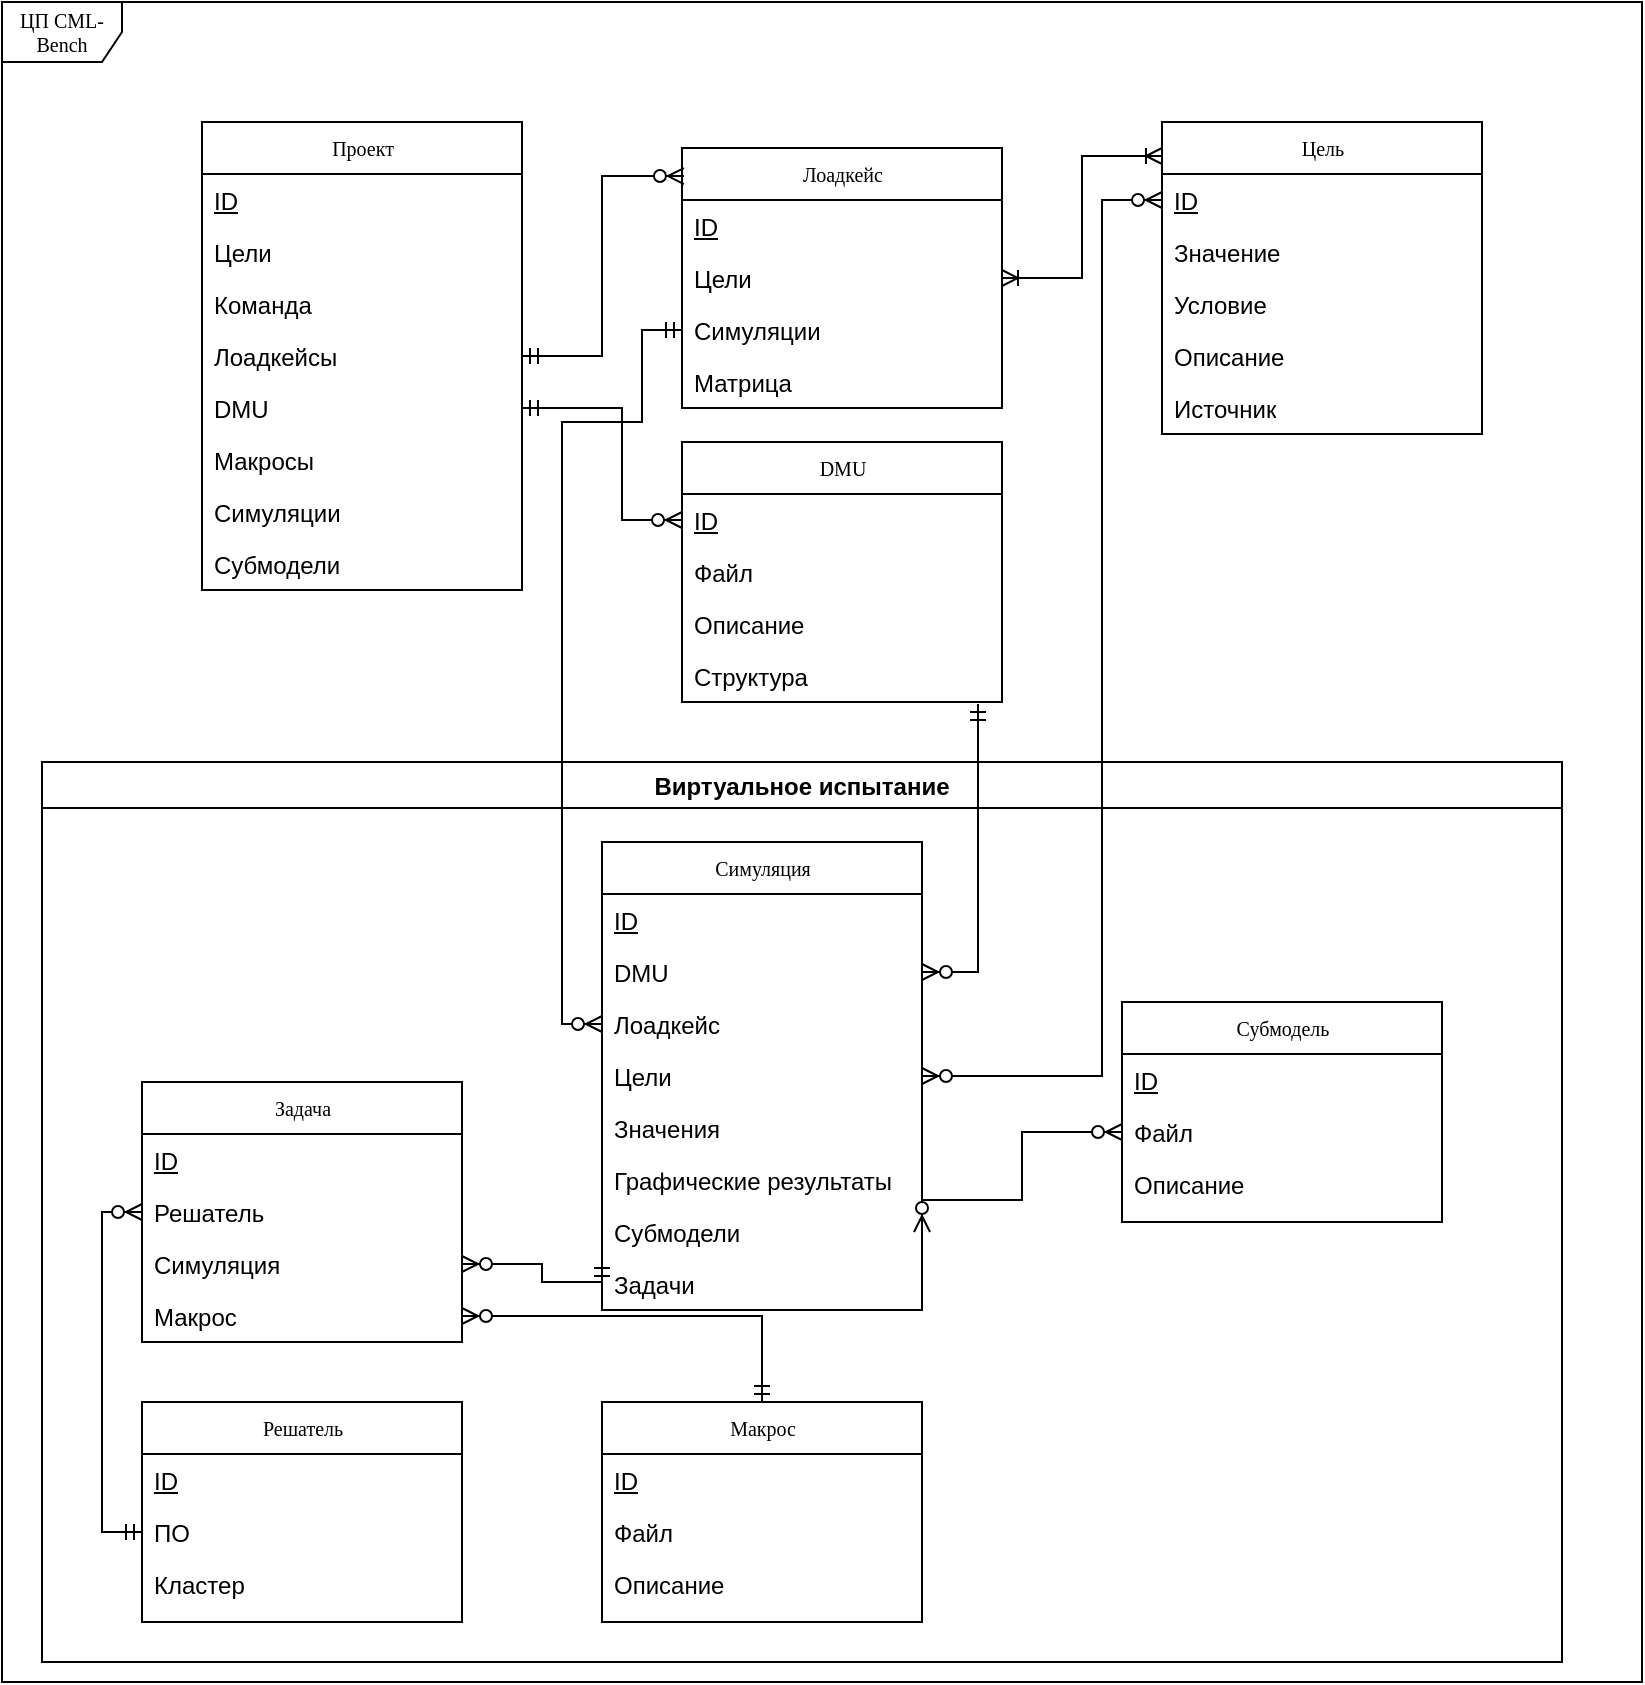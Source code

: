 <mxfile version="15.1.1" type="github">
  <diagram name="Page-1" id="c4acf3e9-155e-7222-9cf6-157b1a14988f">
    <mxGraphModel dx="1022" dy="379" grid="1" gridSize="10" guides="1" tooltips="1" connect="1" arrows="1" fold="1" page="1" pageScale="1" pageWidth="850" pageHeight="1100" background="none" math="0" shadow="0">
      <root>
        <mxCell id="0" />
        <mxCell id="1" parent="0" />
        <mxCell id="17acba5748e5396b-1" value="ЦП CML-Bench" style="shape=umlFrame;whiteSpace=wrap;html=1;rounded=0;shadow=0;comic=0;labelBackgroundColor=none;strokeWidth=1;fontFamily=Verdana;fontSize=10;align=center;" parent="1" vertex="1">
          <mxGeometry x="20" y="20" width="820" height="840" as="geometry" />
        </mxCell>
        <mxCell id="17acba5748e5396b-20" value="Проект" style="swimlane;html=1;fontStyle=0;childLayout=stackLayout;horizontal=1;startSize=26;fillColor=none;horizontalStack=0;resizeParent=1;resizeLast=0;collapsible=1;marginBottom=0;swimlaneFillColor=#ffffff;rounded=0;shadow=0;comic=0;labelBackgroundColor=none;strokeWidth=1;fontFamily=Verdana;fontSize=10;align=center;" parent="1" vertex="1">
          <mxGeometry x="120" y="80" width="160" height="234" as="geometry" />
        </mxCell>
        <mxCell id="17acba5748e5396b-21" value="&lt;u&gt;ID&lt;/u&gt;" style="text;html=1;strokeColor=none;fillColor=none;align=left;verticalAlign=top;spacingLeft=4;spacingRight=4;whiteSpace=wrap;overflow=hidden;rotatable=0;points=[[0,0.5],[1,0.5]];portConstraint=eastwest;" parent="17acba5748e5396b-20" vertex="1">
          <mxGeometry y="26" width="160" height="26" as="geometry" />
        </mxCell>
        <mxCell id="17acba5748e5396b-24" value="Цели" style="text;html=1;strokeColor=none;fillColor=none;align=left;verticalAlign=top;spacingLeft=4;spacingRight=4;whiteSpace=wrap;overflow=hidden;rotatable=0;points=[[0,0.5],[1,0.5]];portConstraint=eastwest;" parent="17acba5748e5396b-20" vertex="1">
          <mxGeometry y="52" width="160" height="26" as="geometry" />
        </mxCell>
        <mxCell id="17acba5748e5396b-26" value="Команда" style="text;html=1;strokeColor=none;fillColor=none;align=left;verticalAlign=top;spacingLeft=4;spacingRight=4;whiteSpace=wrap;overflow=hidden;rotatable=0;points=[[0,0.5],[1,0.5]];portConstraint=eastwest;" parent="17acba5748e5396b-20" vertex="1">
          <mxGeometry y="78" width="160" height="26" as="geometry" />
        </mxCell>
        <mxCell id="xavvgCXxZECYuFmeVvqC-18" value="Лоадкейсы" style="text;html=1;strokeColor=none;fillColor=none;align=left;verticalAlign=top;spacingLeft=4;spacingRight=4;whiteSpace=wrap;overflow=hidden;rotatable=0;points=[[0,0.5],[1,0.5]];portConstraint=eastwest;" vertex="1" parent="17acba5748e5396b-20">
          <mxGeometry y="104" width="160" height="26" as="geometry" />
        </mxCell>
        <mxCell id="xavvgCXxZECYuFmeVvqC-1" value="DMU" style="text;html=1;strokeColor=none;fillColor=none;align=left;verticalAlign=top;spacingLeft=4;spacingRight=4;whiteSpace=wrap;overflow=hidden;rotatable=0;points=[[0,0.5],[1,0.5]];portConstraint=eastwest;" vertex="1" parent="17acba5748e5396b-20">
          <mxGeometry y="130" width="160" height="26" as="geometry" />
        </mxCell>
        <mxCell id="xavvgCXxZECYuFmeVvqC-2" value="Макросы" style="text;html=1;strokeColor=none;fillColor=none;align=left;verticalAlign=top;spacingLeft=4;spacingRight=4;whiteSpace=wrap;overflow=hidden;rotatable=0;points=[[0,0.5],[1,0.5]];portConstraint=eastwest;" vertex="1" parent="17acba5748e5396b-20">
          <mxGeometry y="156" width="160" height="26" as="geometry" />
        </mxCell>
        <mxCell id="xavvgCXxZECYuFmeVvqC-3" value="Симуляции" style="text;html=1;strokeColor=none;fillColor=none;align=left;verticalAlign=top;spacingLeft=4;spacingRight=4;whiteSpace=wrap;overflow=hidden;rotatable=0;points=[[0,0.5],[1,0.5]];portConstraint=eastwest;" vertex="1" parent="17acba5748e5396b-20">
          <mxGeometry y="182" width="160" height="26" as="geometry" />
        </mxCell>
        <mxCell id="xavvgCXxZECYuFmeVvqC-4" value="Субмодели" style="text;html=1;strokeColor=none;fillColor=none;align=left;verticalAlign=top;spacingLeft=4;spacingRight=4;whiteSpace=wrap;overflow=hidden;rotatable=0;points=[[0,0.5],[1,0.5]];portConstraint=eastwest;" vertex="1" parent="17acba5748e5396b-20">
          <mxGeometry y="208" width="160" height="26" as="geometry" />
        </mxCell>
        <mxCell id="17acba5748e5396b-30" value="Лоадкейс" style="swimlane;html=1;fontStyle=0;childLayout=stackLayout;horizontal=1;startSize=26;fillColor=none;horizontalStack=0;resizeParent=1;resizeLast=0;collapsible=1;marginBottom=0;swimlaneFillColor=#ffffff;rounded=0;shadow=0;comic=0;labelBackgroundColor=none;strokeWidth=1;fontFamily=Verdana;fontSize=10;align=center;" parent="1" vertex="1">
          <mxGeometry x="360" y="93" width="160" height="130" as="geometry" />
        </mxCell>
        <mxCell id="17acba5748e5396b-31" value="&lt;u&gt;ID&lt;/u&gt;" style="text;html=1;strokeColor=none;fillColor=none;align=left;verticalAlign=top;spacingLeft=4;spacingRight=4;whiteSpace=wrap;overflow=hidden;rotatable=0;points=[[0,0.5],[1,0.5]];portConstraint=eastwest;" parent="17acba5748e5396b-30" vertex="1">
          <mxGeometry y="26" width="160" height="26" as="geometry" />
        </mxCell>
        <mxCell id="17acba5748e5396b-32" value="Цели" style="text;html=1;strokeColor=none;fillColor=none;align=left;verticalAlign=top;spacingLeft=4;spacingRight=4;whiteSpace=wrap;overflow=hidden;rotatable=0;points=[[0,0.5],[1,0.5]];portConstraint=eastwest;" parent="17acba5748e5396b-30" vertex="1">
          <mxGeometry y="52" width="160" height="26" as="geometry" />
        </mxCell>
        <mxCell id="17acba5748e5396b-33" value="Симуляции" style="text;html=1;strokeColor=none;fillColor=none;align=left;verticalAlign=top;spacingLeft=4;spacingRight=4;whiteSpace=wrap;overflow=hidden;rotatable=0;points=[[0,0.5],[1,0.5]];portConstraint=eastwest;" parent="17acba5748e5396b-30" vertex="1">
          <mxGeometry y="78" width="160" height="26" as="geometry" />
        </mxCell>
        <mxCell id="xavvgCXxZECYuFmeVvqC-77" value="Матрица" style="text;html=1;strokeColor=none;fillColor=none;align=left;verticalAlign=top;spacingLeft=4;spacingRight=4;whiteSpace=wrap;overflow=hidden;rotatable=0;points=[[0,0.5],[1,0.5]];portConstraint=eastwest;" vertex="1" parent="17acba5748e5396b-30">
          <mxGeometry y="104" width="160" height="26" as="geometry" />
        </mxCell>
        <mxCell id="xavvgCXxZECYuFmeVvqC-5" value="Цель" style="swimlane;html=1;fontStyle=0;childLayout=stackLayout;horizontal=1;startSize=26;fillColor=none;horizontalStack=0;resizeParent=1;resizeLast=0;collapsible=1;marginBottom=0;swimlaneFillColor=#ffffff;rounded=0;shadow=0;comic=0;labelBackgroundColor=none;strokeWidth=1;fontFamily=Verdana;fontSize=10;align=center;" vertex="1" parent="1">
          <mxGeometry x="600" y="80" width="160" height="156" as="geometry" />
        </mxCell>
        <mxCell id="xavvgCXxZECYuFmeVvqC-6" value="&lt;u&gt;ID&lt;/u&gt;" style="text;html=1;strokeColor=none;fillColor=none;align=left;verticalAlign=top;spacingLeft=4;spacingRight=4;whiteSpace=wrap;overflow=hidden;rotatable=0;points=[[0,0.5],[1,0.5]];portConstraint=eastwest;" vertex="1" parent="xavvgCXxZECYuFmeVvqC-5">
          <mxGeometry y="26" width="160" height="26" as="geometry" />
        </mxCell>
        <mxCell id="xavvgCXxZECYuFmeVvqC-7" value="Значение" style="text;html=1;strokeColor=none;fillColor=none;align=left;verticalAlign=top;spacingLeft=4;spacingRight=4;whiteSpace=wrap;overflow=hidden;rotatable=0;points=[[0,0.5],[1,0.5]];portConstraint=eastwest;" vertex="1" parent="xavvgCXxZECYuFmeVvqC-5">
          <mxGeometry y="52" width="160" height="26" as="geometry" />
        </mxCell>
        <mxCell id="xavvgCXxZECYuFmeVvqC-9" value="Условие" style="text;html=1;strokeColor=none;fillColor=none;align=left;verticalAlign=top;spacingLeft=4;spacingRight=4;whiteSpace=wrap;overflow=hidden;rotatable=0;points=[[0,0.5],[1,0.5]];portConstraint=eastwest;" vertex="1" parent="xavvgCXxZECYuFmeVvqC-5">
          <mxGeometry y="78" width="160" height="26" as="geometry" />
        </mxCell>
        <mxCell id="xavvgCXxZECYuFmeVvqC-10" value="Описание" style="text;html=1;strokeColor=none;fillColor=none;align=left;verticalAlign=top;spacingLeft=4;spacingRight=4;whiteSpace=wrap;overflow=hidden;rotatable=0;points=[[0,0.5],[1,0.5]];portConstraint=eastwest;" vertex="1" parent="xavvgCXxZECYuFmeVvqC-5">
          <mxGeometry y="104" width="160" height="26" as="geometry" />
        </mxCell>
        <mxCell id="xavvgCXxZECYuFmeVvqC-11" value="Источник" style="text;html=1;strokeColor=none;fillColor=none;align=left;verticalAlign=top;spacingLeft=4;spacingRight=4;whiteSpace=wrap;overflow=hidden;rotatable=0;points=[[0,0.5],[1,0.5]];portConstraint=eastwest;" vertex="1" parent="xavvgCXxZECYuFmeVvqC-5">
          <mxGeometry y="130" width="160" height="26" as="geometry" />
        </mxCell>
        <mxCell id="xavvgCXxZECYuFmeVvqC-14" style="edgeStyle=orthogonalEdgeStyle;rounded=0;orthogonalLoop=1;jettySize=auto;html=1;exitX=1;exitY=0.5;exitDx=0;exitDy=0;entryX=0;entryY=0.109;entryDx=0;entryDy=0;startArrow=ERoneToMany;startFill=0;endArrow=ERoneToMany;endFill=0;entryPerimeter=0;" edge="1" parent="1" source="17acba5748e5396b-32" target="xavvgCXxZECYuFmeVvqC-5">
          <mxGeometry relative="1" as="geometry">
            <mxPoint x="520" y="162.56" as="sourcePoint" />
            <mxPoint x="600.48" y="200" as="targetPoint" />
          </mxGeometry>
        </mxCell>
        <mxCell id="xavvgCXxZECYuFmeVvqC-17" style="edgeStyle=orthogonalEdgeStyle;rounded=0;orthogonalLoop=1;jettySize=auto;html=1;endArrow=ERmandOne;endFill=0;startArrow=ERzeroToMany;startFill=1;exitX=0.006;exitY=0.108;exitDx=0;exitDy=0;exitPerimeter=0;entryX=1;entryY=0.5;entryDx=0;entryDy=0;" edge="1" parent="1" source="17acba5748e5396b-30" target="xavvgCXxZECYuFmeVvqC-18">
          <mxGeometry relative="1" as="geometry">
            <mxPoint x="390" y="314" as="sourcePoint" />
            <mxPoint x="310" y="220" as="targetPoint" />
            <Array as="points">
              <mxPoint x="320" y="107" />
              <mxPoint x="320" y="197" />
            </Array>
          </mxGeometry>
        </mxCell>
        <mxCell id="xavvgCXxZECYuFmeVvqC-71" value="Виртуальное испытание" style="swimlane;" vertex="1" parent="1">
          <mxGeometry x="40" y="400" width="760" height="450" as="geometry">
            <mxRectangle x="40" y="400" width="180" height="23" as="alternateBounds" />
          </mxGeometry>
        </mxCell>
        <mxCell id="xavvgCXxZECYuFmeVvqC-33" value="Субмодель" style="swimlane;html=1;fontStyle=0;childLayout=stackLayout;horizontal=1;startSize=26;fillColor=none;horizontalStack=0;resizeParent=1;resizeLast=0;collapsible=1;marginBottom=0;swimlaneFillColor=#ffffff;rounded=0;shadow=0;comic=0;labelBackgroundColor=none;strokeWidth=1;fontFamily=Verdana;fontSize=10;align=center;" vertex="1" parent="xavvgCXxZECYuFmeVvqC-71">
          <mxGeometry x="540" y="120" width="160" height="110" as="geometry" />
        </mxCell>
        <mxCell id="xavvgCXxZECYuFmeVvqC-34" value="&lt;u&gt;ID&lt;/u&gt;" style="text;html=1;strokeColor=none;fillColor=none;align=left;verticalAlign=top;spacingLeft=4;spacingRight=4;whiteSpace=wrap;overflow=hidden;rotatable=0;points=[[0,0.5],[1,0.5]];portConstraint=eastwest;" vertex="1" parent="xavvgCXxZECYuFmeVvqC-33">
          <mxGeometry y="26" width="160" height="26" as="geometry" />
        </mxCell>
        <mxCell id="xavvgCXxZECYuFmeVvqC-35" value="Файл" style="text;html=1;strokeColor=none;fillColor=none;align=left;verticalAlign=top;spacingLeft=4;spacingRight=4;whiteSpace=wrap;overflow=hidden;rotatable=0;points=[[0,0.5],[1,0.5]];portConstraint=eastwest;" vertex="1" parent="xavvgCXxZECYuFmeVvqC-33">
          <mxGeometry y="52" width="160" height="26" as="geometry" />
        </mxCell>
        <mxCell id="xavvgCXxZECYuFmeVvqC-41" value="Описание" style="text;html=1;strokeColor=none;fillColor=none;align=left;verticalAlign=top;spacingLeft=4;spacingRight=4;whiteSpace=wrap;overflow=hidden;rotatable=0;points=[[0,0.5],[1,0.5]];portConstraint=eastwest;" vertex="1" parent="xavvgCXxZECYuFmeVvqC-33">
          <mxGeometry y="78" width="160" height="26" as="geometry" />
        </mxCell>
        <mxCell id="xavvgCXxZECYuFmeVvqC-19" value="Симуляция" style="swimlane;html=1;fontStyle=0;childLayout=stackLayout;horizontal=1;startSize=26;fillColor=none;horizontalStack=0;resizeParent=1;resizeLast=0;collapsible=1;marginBottom=0;swimlaneFillColor=#ffffff;rounded=0;shadow=0;comic=0;labelBackgroundColor=none;strokeWidth=1;fontFamily=Verdana;fontSize=10;align=center;" vertex="1" parent="xavvgCXxZECYuFmeVvqC-71">
          <mxGeometry x="280" y="40" width="160" height="234" as="geometry" />
        </mxCell>
        <mxCell id="xavvgCXxZECYuFmeVvqC-20" value="&lt;u&gt;ID&lt;/u&gt;" style="text;html=1;strokeColor=none;fillColor=none;align=left;verticalAlign=top;spacingLeft=4;spacingRight=4;whiteSpace=wrap;overflow=hidden;rotatable=0;points=[[0,0.5],[1,0.5]];portConstraint=eastwest;" vertex="1" parent="xavvgCXxZECYuFmeVvqC-19">
          <mxGeometry y="26" width="160" height="26" as="geometry" />
        </mxCell>
        <mxCell id="xavvgCXxZECYuFmeVvqC-78" value="DMU" style="text;html=1;strokeColor=none;fillColor=none;align=left;verticalAlign=top;spacingLeft=4;spacingRight=4;whiteSpace=wrap;overflow=hidden;rotatable=0;points=[[0,0.5],[1,0.5]];portConstraint=eastwest;" vertex="1" parent="xavvgCXxZECYuFmeVvqC-19">
          <mxGeometry y="52" width="160" height="26" as="geometry" />
        </mxCell>
        <mxCell id="xavvgCXxZECYuFmeVvqC-55" value="Лоадкейс" style="text;html=1;strokeColor=none;fillColor=none;align=left;verticalAlign=top;spacingLeft=4;spacingRight=4;whiteSpace=wrap;overflow=hidden;rotatable=0;points=[[0,0.5],[1,0.5]];portConstraint=eastwest;" vertex="1" parent="xavvgCXxZECYuFmeVvqC-19">
          <mxGeometry y="78" width="160" height="26" as="geometry" />
        </mxCell>
        <mxCell id="xavvgCXxZECYuFmeVvqC-21" value="Цели" style="text;html=1;strokeColor=none;fillColor=none;align=left;verticalAlign=top;spacingLeft=4;spacingRight=4;whiteSpace=wrap;overflow=hidden;rotatable=0;points=[[0,0.5],[1,0.5]];portConstraint=eastwest;" vertex="1" parent="xavvgCXxZECYuFmeVvqC-19">
          <mxGeometry y="104" width="160" height="26" as="geometry" />
        </mxCell>
        <mxCell id="xavvgCXxZECYuFmeVvqC-27" value="Значения" style="text;html=1;strokeColor=none;fillColor=none;align=left;verticalAlign=top;spacingLeft=4;spacingRight=4;whiteSpace=wrap;overflow=hidden;rotatable=0;points=[[0,0.5],[1,0.5]];portConstraint=eastwest;" vertex="1" parent="xavvgCXxZECYuFmeVvqC-19">
          <mxGeometry y="130" width="160" height="26" as="geometry" />
        </mxCell>
        <mxCell id="xavvgCXxZECYuFmeVvqC-28" value="Графические результаты" style="text;html=1;strokeColor=none;fillColor=none;align=left;verticalAlign=top;spacingLeft=4;spacingRight=4;whiteSpace=wrap;overflow=hidden;rotatable=0;points=[[0,0.5],[1,0.5]];portConstraint=eastwest;" vertex="1" parent="xavvgCXxZECYuFmeVvqC-19">
          <mxGeometry y="156" width="160" height="26" as="geometry" />
        </mxCell>
        <mxCell id="xavvgCXxZECYuFmeVvqC-22" value="Субмодели" style="text;html=1;strokeColor=none;fillColor=none;align=left;verticalAlign=top;spacingLeft=4;spacingRight=4;whiteSpace=wrap;overflow=hidden;rotatable=0;points=[[0,0.5],[1,0.5]];portConstraint=eastwest;" vertex="1" parent="xavvgCXxZECYuFmeVvqC-19">
          <mxGeometry y="182" width="160" height="26" as="geometry" />
        </mxCell>
        <mxCell id="xavvgCXxZECYuFmeVvqC-30" value="Задачи" style="text;html=1;strokeColor=none;fillColor=none;align=left;verticalAlign=top;spacingLeft=4;spacingRight=4;whiteSpace=wrap;overflow=hidden;rotatable=0;points=[[0,0.5],[1,0.5]];portConstraint=eastwest;" vertex="1" parent="xavvgCXxZECYuFmeVvqC-19">
          <mxGeometry y="208" width="160" height="26" as="geometry" />
        </mxCell>
        <mxCell id="xavvgCXxZECYuFmeVvqC-49" value="Задача" style="swimlane;html=1;fontStyle=0;childLayout=stackLayout;horizontal=1;startSize=26;fillColor=none;horizontalStack=0;resizeParent=1;resizeLast=0;collapsible=1;marginBottom=0;swimlaneFillColor=#ffffff;rounded=0;shadow=0;comic=0;labelBackgroundColor=none;strokeWidth=1;fontFamily=Verdana;fontSize=10;align=center;" vertex="1" parent="xavvgCXxZECYuFmeVvqC-71">
          <mxGeometry x="50" y="160" width="160" height="130" as="geometry" />
        </mxCell>
        <mxCell id="xavvgCXxZECYuFmeVvqC-50" value="&lt;u&gt;ID&lt;/u&gt;" style="text;html=1;strokeColor=none;fillColor=none;align=left;verticalAlign=top;spacingLeft=4;spacingRight=4;whiteSpace=wrap;overflow=hidden;rotatable=0;points=[[0,0.5],[1,0.5]];portConstraint=eastwest;" vertex="1" parent="xavvgCXxZECYuFmeVvqC-49">
          <mxGeometry y="26" width="160" height="26" as="geometry" />
        </mxCell>
        <mxCell id="xavvgCXxZECYuFmeVvqC-51" value="Решатель" style="text;html=1;strokeColor=none;fillColor=none;align=left;verticalAlign=top;spacingLeft=4;spacingRight=4;whiteSpace=wrap;overflow=hidden;rotatable=0;points=[[0,0.5],[1,0.5]];portConstraint=eastwest;" vertex="1" parent="xavvgCXxZECYuFmeVvqC-49">
          <mxGeometry y="52" width="160" height="26" as="geometry" />
        </mxCell>
        <mxCell id="xavvgCXxZECYuFmeVvqC-52" value="Симуляция" style="text;html=1;strokeColor=none;fillColor=none;align=left;verticalAlign=top;spacingLeft=4;spacingRight=4;whiteSpace=wrap;overflow=hidden;rotatable=0;points=[[0,0.5],[1,0.5]];portConstraint=eastwest;" vertex="1" parent="xavvgCXxZECYuFmeVvqC-49">
          <mxGeometry y="78" width="160" height="26" as="geometry" />
        </mxCell>
        <mxCell id="xavvgCXxZECYuFmeVvqC-53" value="Макрос" style="text;html=1;strokeColor=none;fillColor=none;align=left;verticalAlign=top;spacingLeft=4;spacingRight=4;whiteSpace=wrap;overflow=hidden;rotatable=0;points=[[0,0.5],[1,0.5]];portConstraint=eastwest;" vertex="1" parent="xavvgCXxZECYuFmeVvqC-49">
          <mxGeometry y="104" width="160" height="26" as="geometry" />
        </mxCell>
        <mxCell id="xavvgCXxZECYuFmeVvqC-54" style="edgeStyle=orthogonalEdgeStyle;rounded=0;orthogonalLoop=1;jettySize=auto;html=1;endArrow=ERmandOne;endFill=0;startArrow=ERzeroToMany;startFill=1;exitX=1;exitY=0.5;exitDx=0;exitDy=0;entryX=0;entryY=0.5;entryDx=0;entryDy=0;" edge="1" parent="xavvgCXxZECYuFmeVvqC-71" source="xavvgCXxZECYuFmeVvqC-52" target="xavvgCXxZECYuFmeVvqC-30">
          <mxGeometry relative="1" as="geometry">
            <mxPoint x="210.96" as="sourcePoint" />
            <mxPoint x="140" y="0.04" as="targetPoint" />
            <Array as="points">
              <mxPoint x="250" y="251" />
              <mxPoint x="250" y="260" />
            </Array>
          </mxGeometry>
        </mxCell>
        <mxCell id="xavvgCXxZECYuFmeVvqC-63" value="Решатель" style="swimlane;html=1;fontStyle=0;childLayout=stackLayout;horizontal=1;startSize=26;fillColor=none;horizontalStack=0;resizeParent=1;resizeLast=0;collapsible=1;marginBottom=0;swimlaneFillColor=#ffffff;rounded=0;shadow=0;comic=0;labelBackgroundColor=none;strokeWidth=1;fontFamily=Verdana;fontSize=10;align=center;" vertex="1" parent="xavvgCXxZECYuFmeVvqC-71">
          <mxGeometry x="50" y="320" width="160" height="110" as="geometry" />
        </mxCell>
        <mxCell id="xavvgCXxZECYuFmeVvqC-64" value="&lt;u&gt;ID&lt;/u&gt;" style="text;html=1;strokeColor=none;fillColor=none;align=left;verticalAlign=top;spacingLeft=4;spacingRight=4;whiteSpace=wrap;overflow=hidden;rotatable=0;points=[[0,0.5],[1,0.5]];portConstraint=eastwest;" vertex="1" parent="xavvgCXxZECYuFmeVvqC-63">
          <mxGeometry y="26" width="160" height="26" as="geometry" />
        </mxCell>
        <mxCell id="xavvgCXxZECYuFmeVvqC-65" value="ПО" style="text;html=1;strokeColor=none;fillColor=none;align=left;verticalAlign=top;spacingLeft=4;spacingRight=4;whiteSpace=wrap;overflow=hidden;rotatable=0;points=[[0,0.5],[1,0.5]];portConstraint=eastwest;" vertex="1" parent="xavvgCXxZECYuFmeVvqC-63">
          <mxGeometry y="52" width="160" height="26" as="geometry" />
        </mxCell>
        <mxCell id="xavvgCXxZECYuFmeVvqC-66" value="Кластер" style="text;html=1;strokeColor=none;fillColor=none;align=left;verticalAlign=top;spacingLeft=4;spacingRight=4;whiteSpace=wrap;overflow=hidden;rotatable=0;points=[[0,0.5],[1,0.5]];portConstraint=eastwest;" vertex="1" parent="xavvgCXxZECYuFmeVvqC-63">
          <mxGeometry y="78" width="160" height="26" as="geometry" />
        </mxCell>
        <mxCell id="xavvgCXxZECYuFmeVvqC-68" style="edgeStyle=orthogonalEdgeStyle;rounded=0;orthogonalLoop=1;jettySize=auto;html=1;endArrow=ERmandOne;endFill=0;startArrow=ERzeroToMany;startFill=1;exitX=0;exitY=0.5;exitDx=0;exitDy=0;entryX=0;entryY=0.5;entryDx=0;entryDy=0;" edge="1" parent="xavvgCXxZECYuFmeVvqC-71" source="xavvgCXxZECYuFmeVvqC-51" target="xavvgCXxZECYuFmeVvqC-65">
          <mxGeometry relative="1" as="geometry">
            <mxPoint x="220" y="271" as="sourcePoint" />
            <mxPoint x="290" y="271" as="targetPoint" />
            <Array as="points" />
          </mxGeometry>
        </mxCell>
        <mxCell id="xavvgCXxZECYuFmeVvqC-44" value="Макрос" style="swimlane;html=1;fontStyle=0;childLayout=stackLayout;horizontal=1;startSize=26;fillColor=none;horizontalStack=0;resizeParent=1;resizeLast=0;collapsible=1;marginBottom=0;swimlaneFillColor=#ffffff;rounded=0;shadow=0;comic=0;labelBackgroundColor=none;strokeWidth=1;fontFamily=Verdana;fontSize=10;align=center;" vertex="1" parent="xavvgCXxZECYuFmeVvqC-71">
          <mxGeometry x="280" y="320" width="160" height="110" as="geometry" />
        </mxCell>
        <mxCell id="xavvgCXxZECYuFmeVvqC-45" value="&lt;u&gt;ID&lt;/u&gt;" style="text;html=1;strokeColor=none;fillColor=none;align=left;verticalAlign=top;spacingLeft=4;spacingRight=4;whiteSpace=wrap;overflow=hidden;rotatable=0;points=[[0,0.5],[1,0.5]];portConstraint=eastwest;" vertex="1" parent="xavvgCXxZECYuFmeVvqC-44">
          <mxGeometry y="26" width="160" height="26" as="geometry" />
        </mxCell>
        <mxCell id="xavvgCXxZECYuFmeVvqC-46" value="Файл" style="text;html=1;strokeColor=none;fillColor=none;align=left;verticalAlign=top;spacingLeft=4;spacingRight=4;whiteSpace=wrap;overflow=hidden;rotatable=0;points=[[0,0.5],[1,0.5]];portConstraint=eastwest;" vertex="1" parent="xavvgCXxZECYuFmeVvqC-44">
          <mxGeometry y="52" width="160" height="26" as="geometry" />
        </mxCell>
        <mxCell id="xavvgCXxZECYuFmeVvqC-47" value="Описание" style="text;html=1;strokeColor=none;fillColor=none;align=left;verticalAlign=top;spacingLeft=4;spacingRight=4;whiteSpace=wrap;overflow=hidden;rotatable=0;points=[[0,0.5],[1,0.5]];portConstraint=eastwest;" vertex="1" parent="xavvgCXxZECYuFmeVvqC-44">
          <mxGeometry y="78" width="160" height="26" as="geometry" />
        </mxCell>
        <mxCell id="xavvgCXxZECYuFmeVvqC-56" style="edgeStyle=orthogonalEdgeStyle;rounded=0;orthogonalLoop=1;jettySize=auto;html=1;endArrow=ERmandOne;endFill=0;startArrow=ERzeroToMany;startFill=1;exitX=1;exitY=0.5;exitDx=0;exitDy=0;entryX=0.5;entryY=0;entryDx=0;entryDy=0;" edge="1" parent="xavvgCXxZECYuFmeVvqC-71" source="xavvgCXxZECYuFmeVvqC-53" target="xavvgCXxZECYuFmeVvqC-44">
          <mxGeometry relative="1" as="geometry">
            <mxPoint x="200" y="271" as="sourcePoint" />
            <mxPoint x="290" y="271" as="targetPoint" />
            <Array as="points">
              <mxPoint x="360" y="277" />
            </Array>
          </mxGeometry>
        </mxCell>
        <mxCell id="xavvgCXxZECYuFmeVvqC-75" style="edgeStyle=orthogonalEdgeStyle;rounded=0;orthogonalLoop=1;jettySize=auto;html=1;startArrow=ERzeroToMany;startFill=1;endArrow=ERzeroToMany;endFill=1;exitX=0;exitY=0.5;exitDx=0;exitDy=0;entryX=1;entryY=0.5;entryDx=0;entryDy=0;" edge="1" parent="xavvgCXxZECYuFmeVvqC-71" source="xavvgCXxZECYuFmeVvqC-35" target="xavvgCXxZECYuFmeVvqC-22">
          <mxGeometry relative="1" as="geometry">
            <mxPoint x="600" y="360" as="sourcePoint" />
            <mxPoint x="480" y="260" as="targetPoint" />
            <Array as="points">
              <mxPoint x="490" y="185" />
              <mxPoint x="490" y="219" />
            </Array>
          </mxGeometry>
        </mxCell>
        <mxCell id="xavvgCXxZECYuFmeVvqC-74" style="edgeStyle=orthogonalEdgeStyle;rounded=0;orthogonalLoop=1;jettySize=auto;html=1;endArrow=ERmandOne;endFill=0;startArrow=ERzeroToMany;startFill=1;exitX=0;exitY=0.5;exitDx=0;exitDy=0;entryX=0;entryY=0.5;entryDx=0;entryDy=0;" edge="1" parent="1" source="xavvgCXxZECYuFmeVvqC-55" target="17acba5748e5396b-33">
          <mxGeometry relative="1" as="geometry">
            <mxPoint x="360.96" y="206.96" as="sourcePoint" />
            <mxPoint x="290" y="207" as="targetPoint" />
            <Array as="points">
              <mxPoint x="300" y="531" />
              <mxPoint x="300" y="230" />
              <mxPoint x="340" y="230" />
              <mxPoint x="340" y="184" />
            </Array>
          </mxGeometry>
        </mxCell>
        <mxCell id="xavvgCXxZECYuFmeVvqC-76" style="edgeStyle=orthogonalEdgeStyle;rounded=0;orthogonalLoop=1;jettySize=auto;html=1;startArrow=ERzeroToMany;startFill=1;endArrow=ERzeroToMany;endFill=1;exitX=0;exitY=0.5;exitDx=0;exitDy=0;entryX=1;entryY=0.5;entryDx=0;entryDy=0;" edge="1" parent="1" source="xavvgCXxZECYuFmeVvqC-6" target="xavvgCXxZECYuFmeVvqC-21">
          <mxGeometry relative="1" as="geometry">
            <mxPoint x="590" y="595" as="sourcePoint" />
            <mxPoint x="490" y="629" as="targetPoint" />
            <Array as="points">
              <mxPoint x="570" y="119" />
              <mxPoint x="570" y="557" />
            </Array>
          </mxGeometry>
        </mxCell>
        <mxCell id="xavvgCXxZECYuFmeVvqC-79" value="DMU" style="swimlane;html=1;fontStyle=0;childLayout=stackLayout;horizontal=1;startSize=26;fillColor=none;horizontalStack=0;resizeParent=1;resizeLast=0;collapsible=1;marginBottom=0;swimlaneFillColor=#ffffff;rounded=0;shadow=0;comic=0;labelBackgroundColor=none;strokeWidth=1;fontFamily=Verdana;fontSize=10;align=center;" vertex="1" parent="1">
          <mxGeometry x="360" y="240" width="160" height="130" as="geometry" />
        </mxCell>
        <mxCell id="xavvgCXxZECYuFmeVvqC-80" value="&lt;u&gt;ID&lt;/u&gt;" style="text;html=1;strokeColor=none;fillColor=none;align=left;verticalAlign=top;spacingLeft=4;spacingRight=4;whiteSpace=wrap;overflow=hidden;rotatable=0;points=[[0,0.5],[1,0.5]];portConstraint=eastwest;" vertex="1" parent="xavvgCXxZECYuFmeVvqC-79">
          <mxGeometry y="26" width="160" height="26" as="geometry" />
        </mxCell>
        <mxCell id="xavvgCXxZECYuFmeVvqC-81" value="Файл" style="text;html=1;strokeColor=none;fillColor=none;align=left;verticalAlign=top;spacingLeft=4;spacingRight=4;whiteSpace=wrap;overflow=hidden;rotatable=0;points=[[0,0.5],[1,0.5]];portConstraint=eastwest;" vertex="1" parent="xavvgCXxZECYuFmeVvqC-79">
          <mxGeometry y="52" width="160" height="26" as="geometry" />
        </mxCell>
        <mxCell id="xavvgCXxZECYuFmeVvqC-82" value="Описание" style="text;html=1;strokeColor=none;fillColor=none;align=left;verticalAlign=top;spacingLeft=4;spacingRight=4;whiteSpace=wrap;overflow=hidden;rotatable=0;points=[[0,0.5],[1,0.5]];portConstraint=eastwest;" vertex="1" parent="xavvgCXxZECYuFmeVvqC-79">
          <mxGeometry y="78" width="160" height="26" as="geometry" />
        </mxCell>
        <mxCell id="xavvgCXxZECYuFmeVvqC-83" value="Структура" style="text;html=1;strokeColor=none;fillColor=none;align=left;verticalAlign=top;spacingLeft=4;spacingRight=4;whiteSpace=wrap;overflow=hidden;rotatable=0;points=[[0,0.5],[1,0.5]];portConstraint=eastwest;" vertex="1" parent="xavvgCXxZECYuFmeVvqC-79">
          <mxGeometry y="104" width="160" height="26" as="geometry" />
        </mxCell>
        <mxCell id="xavvgCXxZECYuFmeVvqC-84" style="edgeStyle=orthogonalEdgeStyle;rounded=0;orthogonalLoop=1;jettySize=auto;html=1;endArrow=ERmandOne;endFill=0;startArrow=ERzeroToMany;startFill=1;exitX=0;exitY=0.5;exitDx=0;exitDy=0;entryX=1;entryY=0.5;entryDx=0;entryDy=0;" edge="1" parent="1" source="xavvgCXxZECYuFmeVvqC-80" target="xavvgCXxZECYuFmeVvqC-1">
          <mxGeometry relative="1" as="geometry">
            <mxPoint x="370.96" y="117.04" as="sourcePoint" />
            <mxPoint x="290" y="207" as="targetPoint" />
            <Array as="points">
              <mxPoint x="330" y="279" />
              <mxPoint x="330" y="223" />
            </Array>
          </mxGeometry>
        </mxCell>
        <mxCell id="xavvgCXxZECYuFmeVvqC-85" style="edgeStyle=orthogonalEdgeStyle;rounded=0;orthogonalLoop=1;jettySize=auto;html=1;endArrow=ERmandOne;endFill=0;startArrow=ERzeroToMany;startFill=1;exitX=1;exitY=0.5;exitDx=0;exitDy=0;entryX=0.925;entryY=1.038;entryDx=0;entryDy=0;entryPerimeter=0;" edge="1" parent="1" source="xavvgCXxZECYuFmeVvqC-78" target="xavvgCXxZECYuFmeVvqC-83">
          <mxGeometry relative="1" as="geometry">
            <mxPoint x="370" y="289" as="sourcePoint" />
            <mxPoint x="290" y="233" as="targetPoint" />
            <Array as="points">
              <mxPoint x="508" y="505" />
            </Array>
          </mxGeometry>
        </mxCell>
      </root>
    </mxGraphModel>
  </diagram>
</mxfile>
